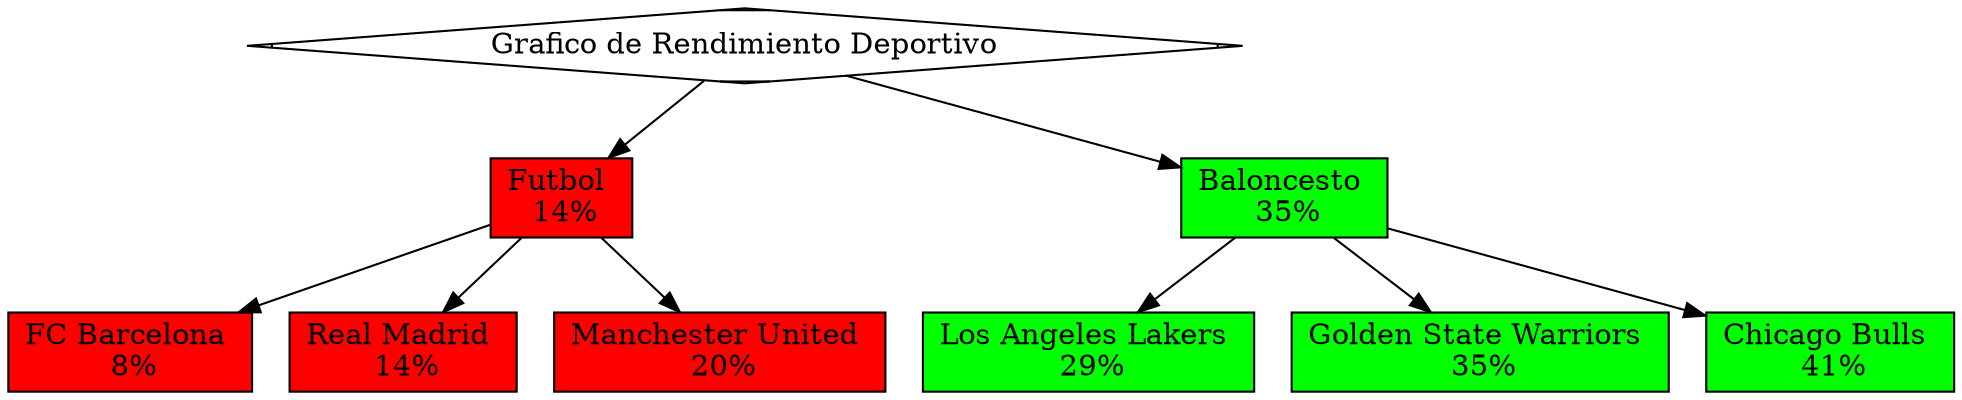digraph G {
"Grafico de Rendimiento Deportivo"[shape=Mdiamond]
"Grafico de Rendimiento Deportivo"->"Futbol"
"FC Barcelona"[style=filled shape=box label="FC Barcelona \n 8%"][fillcolor=red]"Futbol"
->
"FC Barcelona"
"Real Madrid"[style=filled shape=box label="Real Madrid \n 14%"][fillcolor=red]"Futbol"
->
"Real Madrid"
"Manchester United"[style=filled shape=box label="Manchester United \n 20%"][fillcolor=red]"Futbol"
->
"Manchester United"
"Futbol"[style=filled shape=box label="Futbol \n 14%"][fillcolor=red]"Grafico de Rendimiento Deportivo"->"Baloncesto"
"Los Angeles Lakers"[style=filled shape=box label="Los Angeles Lakers \n 29%"][fillcolor=green]"Baloncesto"
->
"Los Angeles Lakers"
"Golden State Warriors"[style=filled shape=box label="Golden State Warriors \n 35%"][fillcolor=green]"Baloncesto"
->
"Golden State Warriors"
"Chicago Bulls"[style=filled shape=box label="Chicago Bulls \n 41%"][fillcolor=green]"Baloncesto"
->
"Chicago Bulls"
"Baloncesto"[style=filled shape=box label="Baloncesto \n 35%"][fillcolor=green]}

